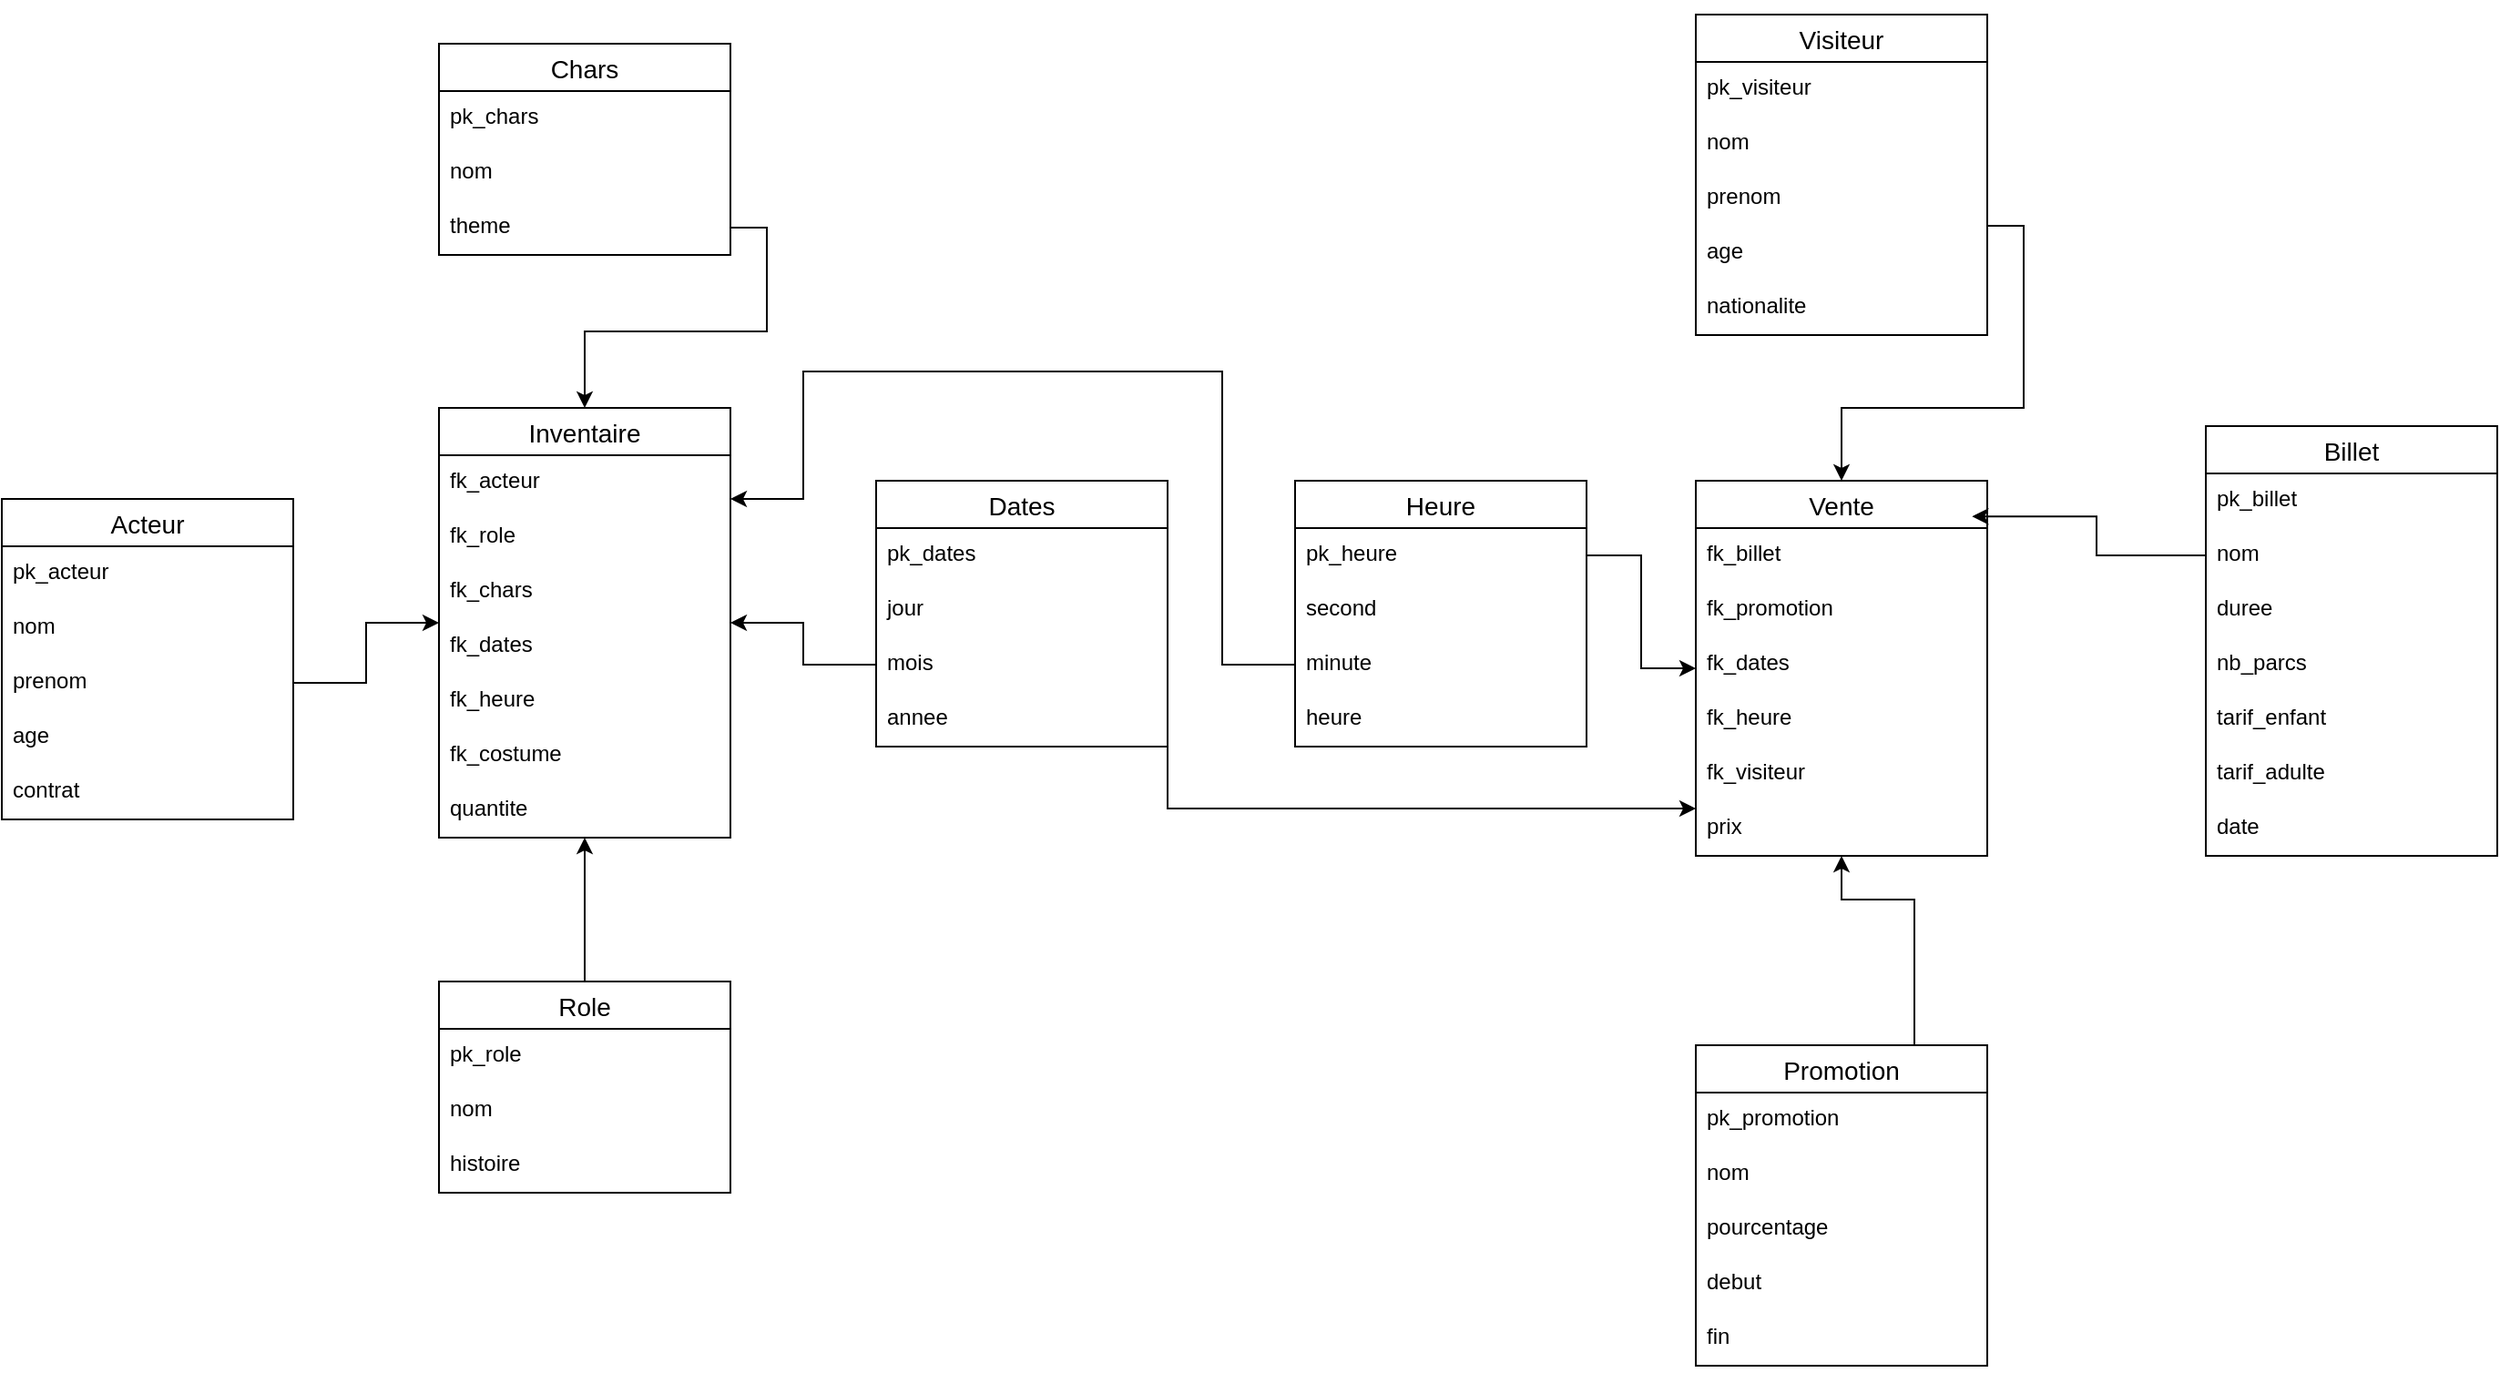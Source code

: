 <mxfile version="13.8.9-1" type="github">
  <diagram id="kXzxPUL3gQxP19GAu26x" name="Page-1">
    <mxGraphModel dx="1730" dy="912" grid="1" gridSize="10" guides="1" tooltips="1" connect="1" arrows="1" fold="1" page="1" pageScale="1" pageWidth="827" pageHeight="1169" math="0" shadow="0">
      <root>
        <mxCell id="0" />
        <mxCell id="1" parent="0" />
        <mxCell id="ztx62SMO7Gy8nlmkexkt-14" value="Inventaire" style="swimlane;fontStyle=0;childLayout=stackLayout;horizontal=1;startSize=26;horizontalStack=0;resizeParent=1;resizeParentMax=0;resizeLast=0;collapsible=1;marginBottom=0;align=center;fontSize=14;" parent="1" vertex="1">
          <mxGeometry x="320" y="270" width="160" height="236" as="geometry">
            <mxRectangle x="220" y="320" width="90" height="26" as="alternateBounds" />
          </mxGeometry>
        </mxCell>
        <mxCell id="ztx62SMO7Gy8nlmkexkt-15" value="fk_acteur" style="text;strokeColor=none;fillColor=none;spacingLeft=4;spacingRight=4;overflow=hidden;rotatable=0;points=[[0,0.5],[1,0.5]];portConstraint=eastwest;fontSize=12;" parent="ztx62SMO7Gy8nlmkexkt-14" vertex="1">
          <mxGeometry y="26" width="160" height="30" as="geometry" />
        </mxCell>
        <mxCell id="ztx62SMO7Gy8nlmkexkt-16" value="fk_role" style="text;strokeColor=none;fillColor=none;spacingLeft=4;spacingRight=4;overflow=hidden;rotatable=0;points=[[0,0.5],[1,0.5]];portConstraint=eastwest;fontSize=12;" parent="ztx62SMO7Gy8nlmkexkt-14" vertex="1">
          <mxGeometry y="56" width="160" height="30" as="geometry" />
        </mxCell>
        <mxCell id="ztx62SMO7Gy8nlmkexkt-17" value="fk_chars" style="text;strokeColor=none;fillColor=none;spacingLeft=4;spacingRight=4;overflow=hidden;rotatable=0;points=[[0,0.5],[1,0.5]];portConstraint=eastwest;fontSize=12;" parent="ztx62SMO7Gy8nlmkexkt-14" vertex="1">
          <mxGeometry y="86" width="160" height="30" as="geometry" />
        </mxCell>
        <mxCell id="ztx62SMO7Gy8nlmkexkt-18" value="fk_dates" style="text;strokeColor=none;fillColor=none;spacingLeft=4;spacingRight=4;overflow=hidden;rotatable=0;points=[[0,0.5],[1,0.5]];portConstraint=eastwest;fontSize=12;" parent="ztx62SMO7Gy8nlmkexkt-14" vertex="1">
          <mxGeometry y="116" width="160" height="30" as="geometry" />
        </mxCell>
        <mxCell id="ztx62SMO7Gy8nlmkexkt-19" value="fk_heure" style="text;strokeColor=none;fillColor=none;spacingLeft=4;spacingRight=4;overflow=hidden;rotatable=0;points=[[0,0.5],[1,0.5]];portConstraint=eastwest;fontSize=12;" parent="ztx62SMO7Gy8nlmkexkt-14" vertex="1">
          <mxGeometry y="146" width="160" height="30" as="geometry" />
        </mxCell>
        <mxCell id="ztx62SMO7Gy8nlmkexkt-20" value="fk_costume" style="text;strokeColor=none;fillColor=none;spacingLeft=4;spacingRight=4;overflow=hidden;rotatable=0;points=[[0,0.5],[1,0.5]];portConstraint=eastwest;fontSize=12;" parent="ztx62SMO7Gy8nlmkexkt-14" vertex="1">
          <mxGeometry y="176" width="160" height="30" as="geometry" />
        </mxCell>
        <mxCell id="ztx62SMO7Gy8nlmkexkt-21" value="quantite" style="text;strokeColor=none;fillColor=none;spacingLeft=4;spacingRight=4;overflow=hidden;rotatable=0;points=[[0,0.5],[1,0.5]];portConstraint=eastwest;fontSize=12;" parent="ztx62SMO7Gy8nlmkexkt-14" vertex="1">
          <mxGeometry y="206" width="160" height="30" as="geometry" />
        </mxCell>
        <mxCell id="cgWYhOBVqeU-uD9H4VUl-1" value="Vente" style="swimlane;fontStyle=0;childLayout=stackLayout;horizontal=1;startSize=26;horizontalStack=0;resizeParent=1;resizeParentMax=0;resizeLast=0;collapsible=1;marginBottom=0;align=center;fontSize=14;" vertex="1" parent="1">
          <mxGeometry x="1010" y="310" width="160" height="206" as="geometry">
            <mxRectangle x="220" y="320" width="90" height="26" as="alternateBounds" />
          </mxGeometry>
        </mxCell>
        <mxCell id="cgWYhOBVqeU-uD9H4VUl-2" value="fk_billet" style="text;strokeColor=none;fillColor=none;spacingLeft=4;spacingRight=4;overflow=hidden;rotatable=0;points=[[0,0.5],[1,0.5]];portConstraint=eastwest;fontSize=12;" vertex="1" parent="cgWYhOBVqeU-uD9H4VUl-1">
          <mxGeometry y="26" width="160" height="30" as="geometry" />
        </mxCell>
        <mxCell id="cgWYhOBVqeU-uD9H4VUl-3" value="fk_promotion" style="text;strokeColor=none;fillColor=none;spacingLeft=4;spacingRight=4;overflow=hidden;rotatable=0;points=[[0,0.5],[1,0.5]];portConstraint=eastwest;fontSize=12;" vertex="1" parent="cgWYhOBVqeU-uD9H4VUl-1">
          <mxGeometry y="56" width="160" height="30" as="geometry" />
        </mxCell>
        <mxCell id="cgWYhOBVqeU-uD9H4VUl-4" value="fk_dates" style="text;strokeColor=none;fillColor=none;spacingLeft=4;spacingRight=4;overflow=hidden;rotatable=0;points=[[0,0.5],[1,0.5]];portConstraint=eastwest;fontSize=12;" vertex="1" parent="cgWYhOBVqeU-uD9H4VUl-1">
          <mxGeometry y="86" width="160" height="30" as="geometry" />
        </mxCell>
        <mxCell id="cgWYhOBVqeU-uD9H4VUl-5" value="fk_heure" style="text;strokeColor=none;fillColor=none;spacingLeft=4;spacingRight=4;overflow=hidden;rotatable=0;points=[[0,0.5],[1,0.5]];portConstraint=eastwest;fontSize=12;" vertex="1" parent="cgWYhOBVqeU-uD9H4VUl-1">
          <mxGeometry y="116" width="160" height="30" as="geometry" />
        </mxCell>
        <mxCell id="cgWYhOBVqeU-uD9H4VUl-6" value="fk_visiteur" style="text;strokeColor=none;fillColor=none;spacingLeft=4;spacingRight=4;overflow=hidden;rotatable=0;points=[[0,0.5],[1,0.5]];portConstraint=eastwest;fontSize=12;" vertex="1" parent="cgWYhOBVqeU-uD9H4VUl-1">
          <mxGeometry y="146" width="160" height="30" as="geometry" />
        </mxCell>
        <mxCell id="cgWYhOBVqeU-uD9H4VUl-8" value="prix" style="text;strokeColor=none;fillColor=none;spacingLeft=4;spacingRight=4;overflow=hidden;rotatable=0;points=[[0,0.5],[1,0.5]];portConstraint=eastwest;fontSize=12;" vertex="1" parent="cgWYhOBVqeU-uD9H4VUl-1">
          <mxGeometry y="176" width="160" height="30" as="geometry" />
        </mxCell>
        <mxCell id="cgWYhOBVqeU-uD9H4VUl-9" value="Acteur" style="swimlane;fontStyle=0;childLayout=stackLayout;horizontal=1;startSize=26;horizontalStack=0;resizeParent=1;resizeParentMax=0;resizeLast=0;collapsible=1;marginBottom=0;align=center;fontSize=14;" vertex="1" parent="1">
          <mxGeometry x="80" y="320" width="160" height="176" as="geometry">
            <mxRectangle x="220" y="320" width="90" height="26" as="alternateBounds" />
          </mxGeometry>
        </mxCell>
        <mxCell id="cgWYhOBVqeU-uD9H4VUl-10" value="pk_acteur" style="text;strokeColor=none;fillColor=none;spacingLeft=4;spacingRight=4;overflow=hidden;rotatable=0;points=[[0,0.5],[1,0.5]];portConstraint=eastwest;fontSize=12;" vertex="1" parent="cgWYhOBVqeU-uD9H4VUl-9">
          <mxGeometry y="26" width="160" height="30" as="geometry" />
        </mxCell>
        <mxCell id="cgWYhOBVqeU-uD9H4VUl-11" value="nom" style="text;strokeColor=none;fillColor=none;spacingLeft=4;spacingRight=4;overflow=hidden;rotatable=0;points=[[0,0.5],[1,0.5]];portConstraint=eastwest;fontSize=12;" vertex="1" parent="cgWYhOBVqeU-uD9H4VUl-9">
          <mxGeometry y="56" width="160" height="30" as="geometry" />
        </mxCell>
        <mxCell id="cgWYhOBVqeU-uD9H4VUl-12" value="prenom" style="text;strokeColor=none;fillColor=none;spacingLeft=4;spacingRight=4;overflow=hidden;rotatable=0;points=[[0,0.5],[1,0.5]];portConstraint=eastwest;fontSize=12;" vertex="1" parent="cgWYhOBVqeU-uD9H4VUl-9">
          <mxGeometry y="86" width="160" height="30" as="geometry" />
        </mxCell>
        <mxCell id="cgWYhOBVqeU-uD9H4VUl-13" value="age" style="text;strokeColor=none;fillColor=none;spacingLeft=4;spacingRight=4;overflow=hidden;rotatable=0;points=[[0,0.5],[1,0.5]];portConstraint=eastwest;fontSize=12;" vertex="1" parent="cgWYhOBVqeU-uD9H4VUl-9">
          <mxGeometry y="116" width="160" height="30" as="geometry" />
        </mxCell>
        <mxCell id="cgWYhOBVqeU-uD9H4VUl-14" value="contrat" style="text;strokeColor=none;fillColor=none;spacingLeft=4;spacingRight=4;overflow=hidden;rotatable=0;points=[[0,0.5],[1,0.5]];portConstraint=eastwest;fontSize=12;" vertex="1" parent="cgWYhOBVqeU-uD9H4VUl-9">
          <mxGeometry y="146" width="160" height="30" as="geometry" />
        </mxCell>
        <mxCell id="cgWYhOBVqeU-uD9H4VUl-65" style="edgeStyle=orthogonalEdgeStyle;rounded=0;orthogonalLoop=1;jettySize=auto;html=1;exitX=0.5;exitY=0;exitDx=0;exitDy=0;" edge="1" parent="1" source="cgWYhOBVqeU-uD9H4VUl-16" target="ztx62SMO7Gy8nlmkexkt-14">
          <mxGeometry relative="1" as="geometry" />
        </mxCell>
        <mxCell id="cgWYhOBVqeU-uD9H4VUl-16" value="Role" style="swimlane;fontStyle=0;childLayout=stackLayout;horizontal=1;startSize=26;horizontalStack=0;resizeParent=1;resizeParentMax=0;resizeLast=0;collapsible=1;marginBottom=0;align=center;fontSize=14;" vertex="1" parent="1">
          <mxGeometry x="320" y="585" width="160" height="116" as="geometry">
            <mxRectangle x="220" y="320" width="90" height="26" as="alternateBounds" />
          </mxGeometry>
        </mxCell>
        <mxCell id="cgWYhOBVqeU-uD9H4VUl-17" value="pk_role" style="text;strokeColor=none;fillColor=none;spacingLeft=4;spacingRight=4;overflow=hidden;rotatable=0;points=[[0,0.5],[1,0.5]];portConstraint=eastwest;fontSize=12;" vertex="1" parent="cgWYhOBVqeU-uD9H4VUl-16">
          <mxGeometry y="26" width="160" height="30" as="geometry" />
        </mxCell>
        <mxCell id="cgWYhOBVqeU-uD9H4VUl-18" value="nom" style="text;strokeColor=none;fillColor=none;spacingLeft=4;spacingRight=4;overflow=hidden;rotatable=0;points=[[0,0.5],[1,0.5]];portConstraint=eastwest;fontSize=12;" vertex="1" parent="cgWYhOBVqeU-uD9H4VUl-16">
          <mxGeometry y="56" width="160" height="30" as="geometry" />
        </mxCell>
        <mxCell id="cgWYhOBVqeU-uD9H4VUl-19" value="histoire" style="text;strokeColor=none;fillColor=none;spacingLeft=4;spacingRight=4;overflow=hidden;rotatable=0;points=[[0,0.5],[1,0.5]];portConstraint=eastwest;fontSize=12;" vertex="1" parent="cgWYhOBVqeU-uD9H4VUl-16">
          <mxGeometry y="86" width="160" height="30" as="geometry" />
        </mxCell>
        <mxCell id="cgWYhOBVqeU-uD9H4VUl-22" value="Chars" style="swimlane;fontStyle=0;childLayout=stackLayout;horizontal=1;startSize=26;horizontalStack=0;resizeParent=1;resizeParentMax=0;resizeLast=0;collapsible=1;marginBottom=0;align=center;fontSize=14;" vertex="1" parent="1">
          <mxGeometry x="320" y="70" width="160" height="116" as="geometry">
            <mxRectangle x="220" y="320" width="90" height="26" as="alternateBounds" />
          </mxGeometry>
        </mxCell>
        <mxCell id="cgWYhOBVqeU-uD9H4VUl-23" value="pk_chars" style="text;strokeColor=none;fillColor=none;spacingLeft=4;spacingRight=4;overflow=hidden;rotatable=0;points=[[0,0.5],[1,0.5]];portConstraint=eastwest;fontSize=12;" vertex="1" parent="cgWYhOBVqeU-uD9H4VUl-22">
          <mxGeometry y="26" width="160" height="30" as="geometry" />
        </mxCell>
        <mxCell id="cgWYhOBVqeU-uD9H4VUl-24" value="nom" style="text;strokeColor=none;fillColor=none;spacingLeft=4;spacingRight=4;overflow=hidden;rotatable=0;points=[[0,0.5],[1,0.5]];portConstraint=eastwest;fontSize=12;" vertex="1" parent="cgWYhOBVqeU-uD9H4VUl-22">
          <mxGeometry y="56" width="160" height="30" as="geometry" />
        </mxCell>
        <mxCell id="cgWYhOBVqeU-uD9H4VUl-25" value="theme" style="text;strokeColor=none;fillColor=none;spacingLeft=4;spacingRight=4;overflow=hidden;rotatable=0;points=[[0,0.5],[1,0.5]];portConstraint=eastwest;fontSize=12;" vertex="1" parent="cgWYhOBVqeU-uD9H4VUl-22">
          <mxGeometry y="86" width="160" height="30" as="geometry" />
        </mxCell>
        <mxCell id="cgWYhOBVqeU-uD9H4VUl-28" value="Billet" style="swimlane;fontStyle=0;childLayout=stackLayout;horizontal=1;startSize=26;horizontalStack=0;resizeParent=1;resizeParentMax=0;resizeLast=0;collapsible=1;marginBottom=0;align=center;fontSize=14;" vertex="1" parent="1">
          <mxGeometry x="1290" y="280" width="160" height="236" as="geometry">
            <mxRectangle x="220" y="320" width="90" height="26" as="alternateBounds" />
          </mxGeometry>
        </mxCell>
        <mxCell id="cgWYhOBVqeU-uD9H4VUl-29" value="pk_billet" style="text;strokeColor=none;fillColor=none;spacingLeft=4;spacingRight=4;overflow=hidden;rotatable=0;points=[[0,0.5],[1,0.5]];portConstraint=eastwest;fontSize=12;" vertex="1" parent="cgWYhOBVqeU-uD9H4VUl-28">
          <mxGeometry y="26" width="160" height="30" as="geometry" />
        </mxCell>
        <mxCell id="cgWYhOBVqeU-uD9H4VUl-30" value="nom" style="text;strokeColor=none;fillColor=none;spacingLeft=4;spacingRight=4;overflow=hidden;rotatable=0;points=[[0,0.5],[1,0.5]];portConstraint=eastwest;fontSize=12;" vertex="1" parent="cgWYhOBVqeU-uD9H4VUl-28">
          <mxGeometry y="56" width="160" height="30" as="geometry" />
        </mxCell>
        <mxCell id="cgWYhOBVqeU-uD9H4VUl-31" value="duree" style="text;strokeColor=none;fillColor=none;spacingLeft=4;spacingRight=4;overflow=hidden;rotatable=0;points=[[0,0.5],[1,0.5]];portConstraint=eastwest;fontSize=12;" vertex="1" parent="cgWYhOBVqeU-uD9H4VUl-28">
          <mxGeometry y="86" width="160" height="30" as="geometry" />
        </mxCell>
        <mxCell id="cgWYhOBVqeU-uD9H4VUl-32" value="nb_parcs" style="text;strokeColor=none;fillColor=none;spacingLeft=4;spacingRight=4;overflow=hidden;rotatable=0;points=[[0,0.5],[1,0.5]];portConstraint=eastwest;fontSize=12;" vertex="1" parent="cgWYhOBVqeU-uD9H4VUl-28">
          <mxGeometry y="116" width="160" height="30" as="geometry" />
        </mxCell>
        <mxCell id="cgWYhOBVqeU-uD9H4VUl-44" value="tarif_enfant" style="text;strokeColor=none;fillColor=none;spacingLeft=4;spacingRight=4;overflow=hidden;rotatable=0;points=[[0,0.5],[1,0.5]];portConstraint=eastwest;fontSize=12;" vertex="1" parent="cgWYhOBVqeU-uD9H4VUl-28">
          <mxGeometry y="146" width="160" height="30" as="geometry" />
        </mxCell>
        <mxCell id="cgWYhOBVqeU-uD9H4VUl-45" value="tarif_adulte" style="text;strokeColor=none;fillColor=none;spacingLeft=4;spacingRight=4;overflow=hidden;rotatable=0;points=[[0,0.5],[1,0.5]];portConstraint=eastwest;fontSize=12;" vertex="1" parent="cgWYhOBVqeU-uD9H4VUl-28">
          <mxGeometry y="176" width="160" height="30" as="geometry" />
        </mxCell>
        <mxCell id="cgWYhOBVqeU-uD9H4VUl-46" value="date" style="text;strokeColor=none;fillColor=none;spacingLeft=4;spacingRight=4;overflow=hidden;rotatable=0;points=[[0,0.5],[1,0.5]];portConstraint=eastwest;fontSize=12;" vertex="1" parent="cgWYhOBVqeU-uD9H4VUl-28">
          <mxGeometry y="206" width="160" height="30" as="geometry" />
        </mxCell>
        <mxCell id="cgWYhOBVqeU-uD9H4VUl-33" value="Heure" style="swimlane;fontStyle=0;childLayout=stackLayout;horizontal=1;startSize=26;horizontalStack=0;resizeParent=1;resizeParentMax=0;resizeLast=0;collapsible=1;marginBottom=0;align=center;fontSize=14;" vertex="1" parent="1">
          <mxGeometry x="790" y="310" width="160" height="146" as="geometry">
            <mxRectangle x="220" y="320" width="90" height="26" as="alternateBounds" />
          </mxGeometry>
        </mxCell>
        <mxCell id="cgWYhOBVqeU-uD9H4VUl-34" value="pk_heure" style="text;strokeColor=none;fillColor=none;spacingLeft=4;spacingRight=4;overflow=hidden;rotatable=0;points=[[0,0.5],[1,0.5]];portConstraint=eastwest;fontSize=12;" vertex="1" parent="cgWYhOBVqeU-uD9H4VUl-33">
          <mxGeometry y="26" width="160" height="30" as="geometry" />
        </mxCell>
        <mxCell id="cgWYhOBVqeU-uD9H4VUl-35" value="second" style="text;strokeColor=none;fillColor=none;spacingLeft=4;spacingRight=4;overflow=hidden;rotatable=0;points=[[0,0.5],[1,0.5]];portConstraint=eastwest;fontSize=12;" vertex="1" parent="cgWYhOBVqeU-uD9H4VUl-33">
          <mxGeometry y="56" width="160" height="30" as="geometry" />
        </mxCell>
        <mxCell id="cgWYhOBVqeU-uD9H4VUl-36" value="minute" style="text;strokeColor=none;fillColor=none;spacingLeft=4;spacingRight=4;overflow=hidden;rotatable=0;points=[[0,0.5],[1,0.5]];portConstraint=eastwest;fontSize=12;" vertex="1" parent="cgWYhOBVqeU-uD9H4VUl-33">
          <mxGeometry y="86" width="160" height="30" as="geometry" />
        </mxCell>
        <mxCell id="cgWYhOBVqeU-uD9H4VUl-37" value="heure" style="text;strokeColor=none;fillColor=none;spacingLeft=4;spacingRight=4;overflow=hidden;rotatable=0;points=[[0,0.5],[1,0.5]];portConstraint=eastwest;fontSize=12;" vertex="1" parent="cgWYhOBVqeU-uD9H4VUl-33">
          <mxGeometry y="116" width="160" height="30" as="geometry" />
        </mxCell>
        <mxCell id="cgWYhOBVqeU-uD9H4VUl-39" value="Dates" style="swimlane;fontStyle=0;childLayout=stackLayout;horizontal=1;startSize=26;horizontalStack=0;resizeParent=1;resizeParentMax=0;resizeLast=0;collapsible=1;marginBottom=0;align=center;fontSize=14;" vertex="1" parent="1">
          <mxGeometry x="560" y="310" width="160" height="146" as="geometry">
            <mxRectangle x="220" y="320" width="90" height="26" as="alternateBounds" />
          </mxGeometry>
        </mxCell>
        <mxCell id="cgWYhOBVqeU-uD9H4VUl-40" value="pk_dates" style="text;strokeColor=none;fillColor=none;spacingLeft=4;spacingRight=4;overflow=hidden;rotatable=0;points=[[0,0.5],[1,0.5]];portConstraint=eastwest;fontSize=12;" vertex="1" parent="cgWYhOBVqeU-uD9H4VUl-39">
          <mxGeometry y="26" width="160" height="30" as="geometry" />
        </mxCell>
        <mxCell id="cgWYhOBVqeU-uD9H4VUl-41" value="jour" style="text;strokeColor=none;fillColor=none;spacingLeft=4;spacingRight=4;overflow=hidden;rotatable=0;points=[[0,0.5],[1,0.5]];portConstraint=eastwest;fontSize=12;" vertex="1" parent="cgWYhOBVqeU-uD9H4VUl-39">
          <mxGeometry y="56" width="160" height="30" as="geometry" />
        </mxCell>
        <mxCell id="cgWYhOBVqeU-uD9H4VUl-42" value="mois" style="text;strokeColor=none;fillColor=none;spacingLeft=4;spacingRight=4;overflow=hidden;rotatable=0;points=[[0,0.5],[1,0.5]];portConstraint=eastwest;fontSize=12;" vertex="1" parent="cgWYhOBVqeU-uD9H4VUl-39">
          <mxGeometry y="86" width="160" height="30" as="geometry" />
        </mxCell>
        <mxCell id="cgWYhOBVqeU-uD9H4VUl-43" value="annee" style="text;strokeColor=none;fillColor=none;spacingLeft=4;spacingRight=4;overflow=hidden;rotatable=0;points=[[0,0.5],[1,0.5]];portConstraint=eastwest;fontSize=12;" vertex="1" parent="cgWYhOBVqeU-uD9H4VUl-39">
          <mxGeometry y="116" width="160" height="30" as="geometry" />
        </mxCell>
        <mxCell id="cgWYhOBVqeU-uD9H4VUl-70" style="edgeStyle=orthogonalEdgeStyle;rounded=0;orthogonalLoop=1;jettySize=auto;html=1;exitX=1;exitY=0;exitDx=0;exitDy=0;entryX=0.5;entryY=0;entryDx=0;entryDy=0;" edge="1" parent="1" source="cgWYhOBVqeU-uD9H4VUl-47" target="cgWYhOBVqeU-uD9H4VUl-1">
          <mxGeometry relative="1" as="geometry">
            <Array as="points">
              <mxPoint x="1170" y="170" />
              <mxPoint x="1190" y="170" />
              <mxPoint x="1190" y="270" />
              <mxPoint x="1090" y="270" />
            </Array>
          </mxGeometry>
        </mxCell>
        <mxCell id="cgWYhOBVqeU-uD9H4VUl-47" value="Visiteur" style="swimlane;fontStyle=0;childLayout=stackLayout;horizontal=1;startSize=26;horizontalStack=0;resizeParent=1;resizeParentMax=0;resizeLast=0;collapsible=1;marginBottom=0;align=center;fontSize=14;" vertex="1" parent="1">
          <mxGeometry x="1010" y="54" width="160" height="176" as="geometry">
            <mxRectangle x="220" y="320" width="90" height="26" as="alternateBounds" />
          </mxGeometry>
        </mxCell>
        <mxCell id="cgWYhOBVqeU-uD9H4VUl-48" value="pk_visiteur" style="text;strokeColor=none;fillColor=none;spacingLeft=4;spacingRight=4;overflow=hidden;rotatable=0;points=[[0,0.5],[1,0.5]];portConstraint=eastwest;fontSize=12;" vertex="1" parent="cgWYhOBVqeU-uD9H4VUl-47">
          <mxGeometry y="26" width="160" height="30" as="geometry" />
        </mxCell>
        <mxCell id="cgWYhOBVqeU-uD9H4VUl-49" value="nom" style="text;strokeColor=none;fillColor=none;spacingLeft=4;spacingRight=4;overflow=hidden;rotatable=0;points=[[0,0.5],[1,0.5]];portConstraint=eastwest;fontSize=12;" vertex="1" parent="cgWYhOBVqeU-uD9H4VUl-47">
          <mxGeometry y="56" width="160" height="30" as="geometry" />
        </mxCell>
        <mxCell id="cgWYhOBVqeU-uD9H4VUl-50" value="prenom" style="text;strokeColor=none;fillColor=none;spacingLeft=4;spacingRight=4;overflow=hidden;rotatable=0;points=[[0,0.5],[1,0.5]];portConstraint=eastwest;fontSize=12;" vertex="1" parent="cgWYhOBVqeU-uD9H4VUl-47">
          <mxGeometry y="86" width="160" height="30" as="geometry" />
        </mxCell>
        <mxCell id="cgWYhOBVqeU-uD9H4VUl-51" value="age" style="text;strokeColor=none;fillColor=none;spacingLeft=4;spacingRight=4;overflow=hidden;rotatable=0;points=[[0,0.5],[1,0.5]];portConstraint=eastwest;fontSize=12;" vertex="1" parent="cgWYhOBVqeU-uD9H4VUl-47">
          <mxGeometry y="116" width="160" height="30" as="geometry" />
        </mxCell>
        <mxCell id="cgWYhOBVqeU-uD9H4VUl-52" value="nationalite" style="text;strokeColor=none;fillColor=none;spacingLeft=4;spacingRight=4;overflow=hidden;rotatable=0;points=[[0,0.5],[1,0.5]];portConstraint=eastwest;fontSize=12;" vertex="1" parent="cgWYhOBVqeU-uD9H4VUl-47">
          <mxGeometry y="146" width="160" height="30" as="geometry" />
        </mxCell>
        <mxCell id="cgWYhOBVqeU-uD9H4VUl-72" style="edgeStyle=orthogonalEdgeStyle;rounded=0;orthogonalLoop=1;jettySize=auto;html=1;exitX=0.75;exitY=0;exitDx=0;exitDy=0;" edge="1" parent="1" source="cgWYhOBVqeU-uD9H4VUl-53" target="cgWYhOBVqeU-uD9H4VUl-8">
          <mxGeometry relative="1" as="geometry">
            <Array as="points">
              <mxPoint x="1130" y="540" />
              <mxPoint x="1090" y="540" />
            </Array>
          </mxGeometry>
        </mxCell>
        <mxCell id="cgWYhOBVqeU-uD9H4VUl-53" value="Promotion" style="swimlane;fontStyle=0;childLayout=stackLayout;horizontal=1;startSize=26;horizontalStack=0;resizeParent=1;resizeParentMax=0;resizeLast=0;collapsible=1;marginBottom=0;align=center;fontSize=14;" vertex="1" parent="1">
          <mxGeometry x="1010" y="620" width="160" height="176" as="geometry">
            <mxRectangle x="220" y="320" width="90" height="26" as="alternateBounds" />
          </mxGeometry>
        </mxCell>
        <mxCell id="cgWYhOBVqeU-uD9H4VUl-54" value="pk_promotion" style="text;strokeColor=none;fillColor=none;spacingLeft=4;spacingRight=4;overflow=hidden;rotatable=0;points=[[0,0.5],[1,0.5]];portConstraint=eastwest;fontSize=12;" vertex="1" parent="cgWYhOBVqeU-uD9H4VUl-53">
          <mxGeometry y="26" width="160" height="30" as="geometry" />
        </mxCell>
        <mxCell id="cgWYhOBVqeU-uD9H4VUl-55" value="nom" style="text;strokeColor=none;fillColor=none;spacingLeft=4;spacingRight=4;overflow=hidden;rotatable=0;points=[[0,0.5],[1,0.5]];portConstraint=eastwest;fontSize=12;" vertex="1" parent="cgWYhOBVqeU-uD9H4VUl-53">
          <mxGeometry y="56" width="160" height="30" as="geometry" />
        </mxCell>
        <mxCell id="cgWYhOBVqeU-uD9H4VUl-56" value="pourcentage" style="text;strokeColor=none;fillColor=none;spacingLeft=4;spacingRight=4;overflow=hidden;rotatable=0;points=[[0,0.5],[1,0.5]];portConstraint=eastwest;fontSize=12;" vertex="1" parent="cgWYhOBVqeU-uD9H4VUl-53">
          <mxGeometry y="86" width="160" height="30" as="geometry" />
        </mxCell>
        <mxCell id="cgWYhOBVqeU-uD9H4VUl-57" value="debut" style="text;strokeColor=none;fillColor=none;spacingLeft=4;spacingRight=4;overflow=hidden;rotatable=0;points=[[0,0.5],[1,0.5]];portConstraint=eastwest;fontSize=12;" vertex="1" parent="cgWYhOBVqeU-uD9H4VUl-53">
          <mxGeometry y="116" width="160" height="30" as="geometry" />
        </mxCell>
        <mxCell id="cgWYhOBVqeU-uD9H4VUl-58" value="fin" style="text;strokeColor=none;fillColor=none;spacingLeft=4;spacingRight=4;overflow=hidden;rotatable=0;points=[[0,0.5],[1,0.5]];portConstraint=eastwest;fontSize=12;" vertex="1" parent="cgWYhOBVqeU-uD9H4VUl-53">
          <mxGeometry y="146" width="160" height="30" as="geometry" />
        </mxCell>
        <mxCell id="cgWYhOBVqeU-uD9H4VUl-62" style="edgeStyle=orthogonalEdgeStyle;rounded=0;orthogonalLoop=1;jettySize=auto;html=1;exitX=1;exitY=0.5;exitDx=0;exitDy=0;" edge="1" parent="1" source="cgWYhOBVqeU-uD9H4VUl-12" target="ztx62SMO7Gy8nlmkexkt-14">
          <mxGeometry relative="1" as="geometry" />
        </mxCell>
        <mxCell id="cgWYhOBVqeU-uD9H4VUl-64" style="edgeStyle=orthogonalEdgeStyle;rounded=0;orthogonalLoop=1;jettySize=auto;html=1;exitX=1;exitY=0.5;exitDx=0;exitDy=0;" edge="1" parent="1" source="cgWYhOBVqeU-uD9H4VUl-25" target="ztx62SMO7Gy8nlmkexkt-14">
          <mxGeometry relative="1" as="geometry" />
        </mxCell>
        <mxCell id="cgWYhOBVqeU-uD9H4VUl-66" style="edgeStyle=orthogonalEdgeStyle;rounded=0;orthogonalLoop=1;jettySize=auto;html=1;exitX=0;exitY=0.5;exitDx=0;exitDy=0;" edge="1" parent="1" source="cgWYhOBVqeU-uD9H4VUl-42" target="ztx62SMO7Gy8nlmkexkt-14">
          <mxGeometry relative="1" as="geometry" />
        </mxCell>
        <mxCell id="cgWYhOBVqeU-uD9H4VUl-67" style="edgeStyle=orthogonalEdgeStyle;rounded=0;orthogonalLoop=1;jettySize=auto;html=1;exitX=0;exitY=0.5;exitDx=0;exitDy=0;" edge="1" parent="1" source="cgWYhOBVqeU-uD9H4VUl-36" target="ztx62SMO7Gy8nlmkexkt-14">
          <mxGeometry relative="1" as="geometry">
            <mxPoint x="570" y="250" as="targetPoint" />
            <Array as="points">
              <mxPoint x="750" y="411" />
              <mxPoint x="750" y="250" />
              <mxPoint x="520" y="250" />
              <mxPoint x="520" y="320" />
            </Array>
          </mxGeometry>
        </mxCell>
        <mxCell id="cgWYhOBVqeU-uD9H4VUl-68" style="edgeStyle=orthogonalEdgeStyle;rounded=0;orthogonalLoop=1;jettySize=auto;html=1;exitX=1;exitY=0.5;exitDx=0;exitDy=0;" edge="1" parent="1" source="cgWYhOBVqeU-uD9H4VUl-34" target="cgWYhOBVqeU-uD9H4VUl-1">
          <mxGeometry relative="1" as="geometry" />
        </mxCell>
        <mxCell id="cgWYhOBVqeU-uD9H4VUl-69" style="edgeStyle=orthogonalEdgeStyle;rounded=0;orthogonalLoop=1;jettySize=auto;html=1;exitX=1;exitY=0.5;exitDx=0;exitDy=0;" edge="1" parent="1" source="cgWYhOBVqeU-uD9H4VUl-40" target="cgWYhOBVqeU-uD9H4VUl-1">
          <mxGeometry relative="1" as="geometry">
            <Array as="points">
              <mxPoint x="720" y="490" />
            </Array>
          </mxGeometry>
        </mxCell>
        <mxCell id="cgWYhOBVqeU-uD9H4VUl-71" style="edgeStyle=orthogonalEdgeStyle;rounded=0;orthogonalLoop=1;jettySize=auto;html=1;exitX=0;exitY=0.5;exitDx=0;exitDy=0;entryX=0.948;entryY=0.095;entryDx=0;entryDy=0;entryPerimeter=0;" edge="1" parent="1" source="cgWYhOBVqeU-uD9H4VUl-30" target="cgWYhOBVqeU-uD9H4VUl-1">
          <mxGeometry relative="1" as="geometry" />
        </mxCell>
      </root>
    </mxGraphModel>
  </diagram>
</mxfile>
